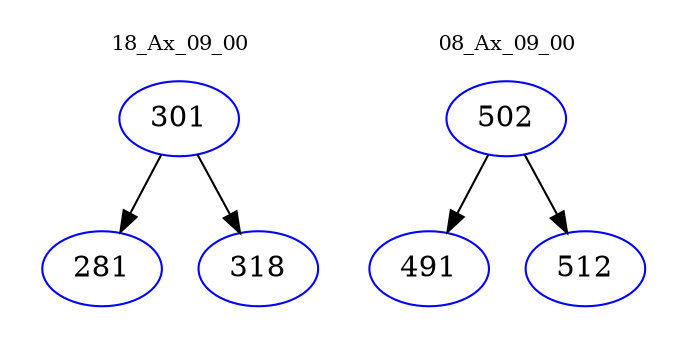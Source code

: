 digraph{
subgraph cluster_0 {
color = white
label = "18_Ax_09_00";
fontsize=10;
T0_301 [label="301", color="blue"]
T0_301 -> T0_281 [color="black"]
T0_281 [label="281", color="blue"]
T0_301 -> T0_318 [color="black"]
T0_318 [label="318", color="blue"]
}
subgraph cluster_1 {
color = white
label = "08_Ax_09_00";
fontsize=10;
T1_502 [label="502", color="blue"]
T1_502 -> T1_491 [color="black"]
T1_491 [label="491", color="blue"]
T1_502 -> T1_512 [color="black"]
T1_512 [label="512", color="blue"]
}
}
